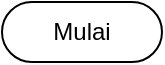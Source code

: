 <mxfile version="24.6.0" type="device">
  <diagram id="96BrMvf3HjzuLa9a2rGk" name="Page-1">
    <mxGraphModel dx="872" dy="473" grid="1" gridSize="10" guides="1" tooltips="1" connect="1" arrows="1" fold="1" page="1" pageScale="1" pageWidth="850" pageHeight="1100" math="0" shadow="0">
      <root>
        <mxCell id="0" />
        <mxCell id="1" parent="0" />
        <mxCell id="mWAayGLr1zW0CKHcDlY9-1" value="Mulai" style="html=1;dashed=0;whiteSpace=wrap;shape=mxgraph.dfd.start" vertex="1" parent="1">
          <mxGeometry x="240" y="290" width="80" height="30" as="geometry" />
        </mxCell>
      </root>
    </mxGraphModel>
  </diagram>
</mxfile>
